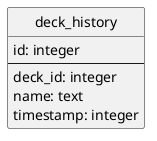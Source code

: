 @startuml

' configuration
hide circle
skinparam linetype ortho

' comment
entity "deck_history" as deck_history {
 id: integer
 --
 deck_id: integer
 name: text
 timestamp: integer
}

@enduml